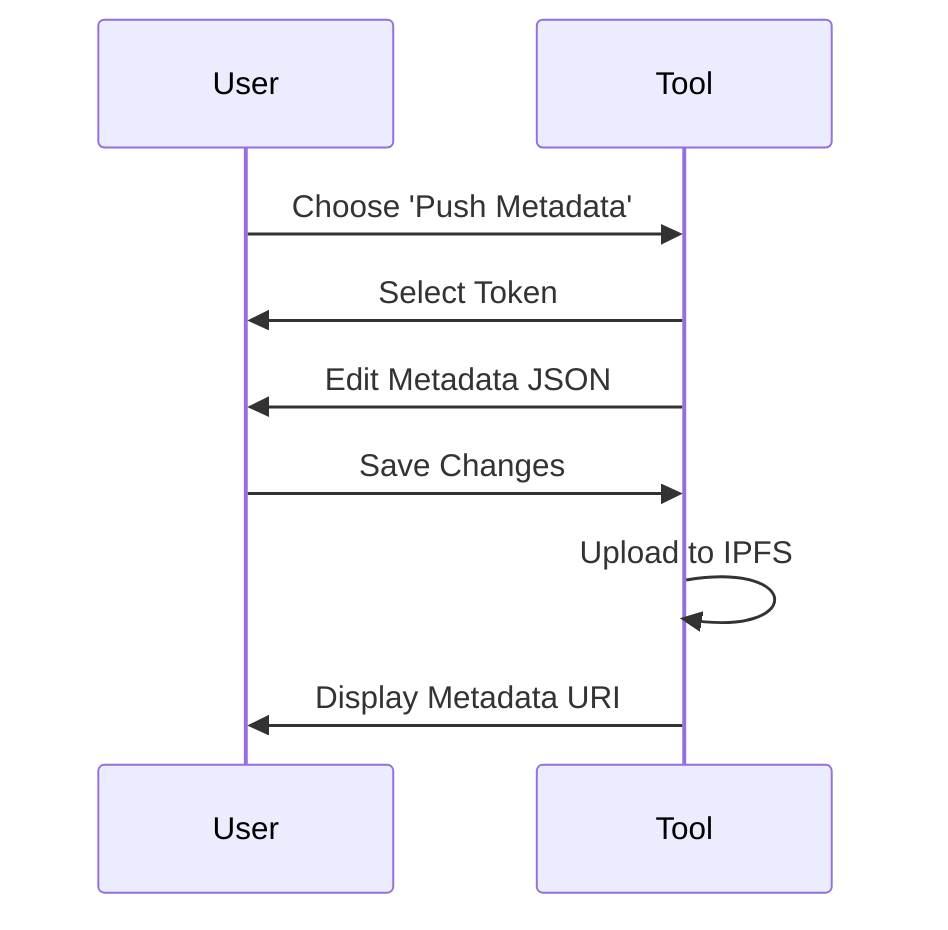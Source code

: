 sequenceDiagram
    participant User
    participant Tool
    User->>Tool: Choose 'Push Metadata'
    Tool->>User: Select Token
    Tool->>User: Edit Metadata JSON
    User->>Tool: Save Changes
    Tool->>Tool: Upload to IPFS
    Tool->>User: Display Metadata URI
